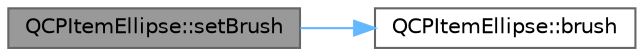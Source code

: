 digraph "QCPItemEllipse::setBrush"
{
 // LATEX_PDF_SIZE
  bgcolor="transparent";
  edge [fontname=Helvetica,fontsize=10,labelfontname=Helvetica,labelfontsize=10];
  node [fontname=Helvetica,fontsize=10,shape=box,height=0.2,width=0.4];
  rankdir="LR";
  Node1 [label="QCPItemEllipse::setBrush",height=0.2,width=0.4,color="gray40", fillcolor="grey60", style="filled", fontcolor="black",tooltip=" "];
  Node1 -> Node2 [color="steelblue1",style="solid"];
  Node2 [label="QCPItemEllipse::brush",height=0.2,width=0.4,color="grey40", fillcolor="white", style="filled",URL="$class_q_c_p_item_ellipse.html#aacf45d032f204d0df3dd0bfdf1172cd3",tooltip=" "];
}
